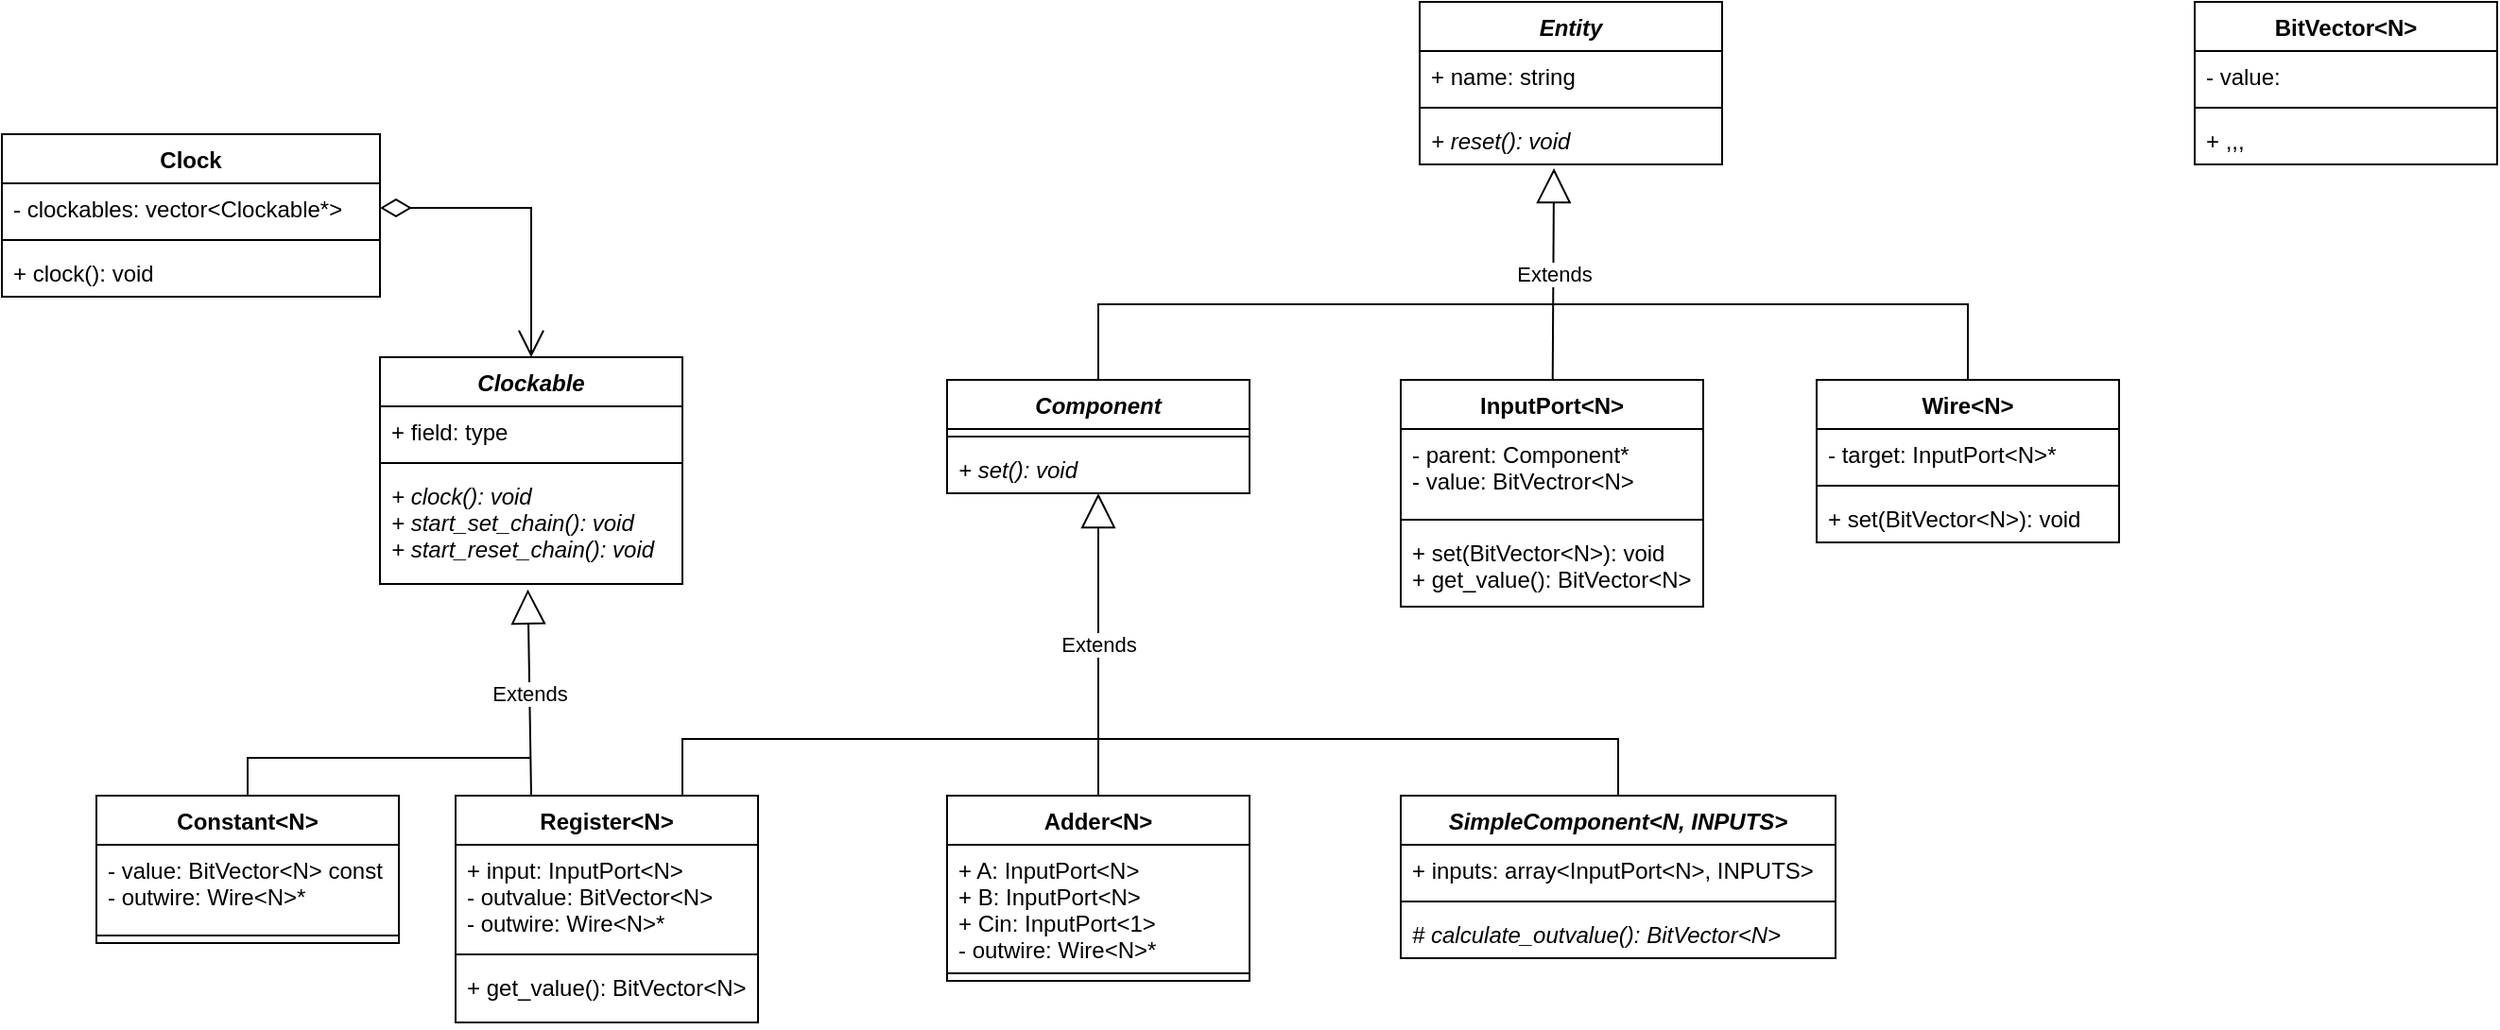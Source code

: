 <mxfile version="20.7.4" type="device"><diagram id="C5RBs43oDa-KdzZeNtuy" name="Page-1"><mxGraphModel dx="2245" dy="2010" grid="1" gridSize="10" guides="1" tooltips="1" connect="1" arrows="1" fold="1" page="1" pageScale="1" pageWidth="827" pageHeight="1169" math="0" shadow="0"><root><mxCell id="WIyWlLk6GJQsqaUBKTNV-0"/><mxCell id="WIyWlLk6GJQsqaUBKTNV-1" parent="WIyWlLk6GJQsqaUBKTNV-0"/><mxCell id="X4xFs5R_CXYeF9bU_yx4-1" value="Component" style="swimlane;fontStyle=3;align=center;verticalAlign=top;childLayout=stackLayout;horizontal=1;startSize=26;horizontalStack=0;resizeParent=1;resizeParentMax=0;resizeLast=0;collapsible=1;marginBottom=0;" parent="WIyWlLk6GJQsqaUBKTNV-1" vertex="1"><mxGeometry x="-20" y="-40" width="160" height="60" as="geometry"/></mxCell><mxCell id="X4xFs5R_CXYeF9bU_yx4-3" value="" style="line;strokeWidth=1;fillColor=none;align=left;verticalAlign=middle;spacingTop=-1;spacingLeft=3;spacingRight=3;rotatable=0;labelPosition=right;points=[];portConstraint=eastwest;strokeColor=inherit;" parent="X4xFs5R_CXYeF9bU_yx4-1" vertex="1"><mxGeometry y="26" width="160" height="8" as="geometry"/></mxCell><mxCell id="X4xFs5R_CXYeF9bU_yx4-4" value="+ set(): void" style="text;strokeColor=none;fillColor=none;align=left;verticalAlign=top;spacingLeft=4;spacingRight=4;overflow=hidden;rotatable=0;points=[[0,0.5],[1,0.5]];portConstraint=eastwest;fontStyle=2" parent="X4xFs5R_CXYeF9bU_yx4-1" vertex="1"><mxGeometry y="34" width="160" height="26" as="geometry"/></mxCell><mxCell id="X4xFs5R_CXYeF9bU_yx4-13" value="Wire&lt;N&gt;" style="swimlane;fontStyle=1;align=center;verticalAlign=top;childLayout=stackLayout;horizontal=1;startSize=26;horizontalStack=0;resizeParent=1;resizeParentMax=0;resizeLast=0;collapsible=1;marginBottom=0;" parent="WIyWlLk6GJQsqaUBKTNV-1" vertex="1"><mxGeometry x="440" y="-40" width="160" height="86" as="geometry"/></mxCell><mxCell id="X4xFs5R_CXYeF9bU_yx4-14" value="- target: InputPort&lt;N&gt;*" style="text;strokeColor=none;fillColor=none;align=left;verticalAlign=top;spacingLeft=4;spacingRight=4;overflow=hidden;rotatable=0;points=[[0,0.5],[1,0.5]];portConstraint=eastwest;" parent="X4xFs5R_CXYeF9bU_yx4-13" vertex="1"><mxGeometry y="26" width="160" height="26" as="geometry"/></mxCell><mxCell id="X4xFs5R_CXYeF9bU_yx4-15" value="" style="line;strokeWidth=1;fillColor=none;align=left;verticalAlign=middle;spacingTop=-1;spacingLeft=3;spacingRight=3;rotatable=0;labelPosition=right;points=[];portConstraint=eastwest;strokeColor=inherit;" parent="X4xFs5R_CXYeF9bU_yx4-13" vertex="1"><mxGeometry y="52" width="160" height="8" as="geometry"/></mxCell><mxCell id="X4xFs5R_CXYeF9bU_yx4-16" value="+ set(BitVector&lt;N&gt;): void" style="text;strokeColor=none;fillColor=none;align=left;verticalAlign=top;spacingLeft=4;spacingRight=4;overflow=hidden;rotatable=0;points=[[0,0.5],[1,0.5]];portConstraint=eastwest;" parent="X4xFs5R_CXYeF9bU_yx4-13" vertex="1"><mxGeometry y="60" width="160" height="26" as="geometry"/></mxCell><mxCell id="X4xFs5R_CXYeF9bU_yx4-17" value="Entity" style="swimlane;fontStyle=3;align=center;verticalAlign=top;childLayout=stackLayout;horizontal=1;startSize=26;horizontalStack=0;resizeParent=1;resizeParentMax=0;resizeLast=0;collapsible=1;marginBottom=0;" parent="WIyWlLk6GJQsqaUBKTNV-1" vertex="1"><mxGeometry x="230" y="-240" width="160" height="86" as="geometry"/></mxCell><mxCell id="X4xFs5R_CXYeF9bU_yx4-18" value="+ name: string" style="text;strokeColor=none;fillColor=none;align=left;verticalAlign=top;spacingLeft=4;spacingRight=4;overflow=hidden;rotatable=0;points=[[0,0.5],[1,0.5]];portConstraint=eastwest;" parent="X4xFs5R_CXYeF9bU_yx4-17" vertex="1"><mxGeometry y="26" width="160" height="26" as="geometry"/></mxCell><mxCell id="X4xFs5R_CXYeF9bU_yx4-19" value="" style="line;strokeWidth=1;fillColor=none;align=left;verticalAlign=middle;spacingTop=-1;spacingLeft=3;spacingRight=3;rotatable=0;labelPosition=right;points=[];portConstraint=eastwest;strokeColor=inherit;" parent="X4xFs5R_CXYeF9bU_yx4-17" vertex="1"><mxGeometry y="52" width="160" height="8" as="geometry"/></mxCell><mxCell id="X4xFs5R_CXYeF9bU_yx4-20" value="+ reset(): void" style="text;strokeColor=none;fillColor=none;align=left;verticalAlign=top;spacingLeft=4;spacingRight=4;overflow=hidden;rotatable=0;points=[[0,0.5],[1,0.5]];portConstraint=eastwest;fontStyle=2" parent="X4xFs5R_CXYeF9bU_yx4-17" vertex="1"><mxGeometry y="60" width="160" height="26" as="geometry"/></mxCell><mxCell id="X4xFs5R_CXYeF9bU_yx4-21" value="Extends" style="endArrow=block;endSize=16;endFill=0;html=1;rounded=0;entryX=0.444;entryY=1.077;entryDx=0;entryDy=0;entryPerimeter=0;" parent="WIyWlLk6GJQsqaUBKTNV-1" source="X4xFs5R_CXYeF9bU_yx4-35" target="X4xFs5R_CXYeF9bU_yx4-20" edge="1"><mxGeometry width="160" relative="1" as="geometry"><mxPoint x="300" y="-80" as="sourcePoint"/><mxPoint x="250" y="50" as="targetPoint"/><Array as="points"/></mxGeometry></mxCell><mxCell id="X4xFs5R_CXYeF9bU_yx4-23" value="Register&lt;N&gt;" style="swimlane;fontStyle=1;align=center;verticalAlign=top;childLayout=stackLayout;horizontal=1;startSize=26;horizontalStack=0;resizeParent=1;resizeParentMax=0;resizeLast=0;collapsible=1;marginBottom=0;" parent="WIyWlLk6GJQsqaUBKTNV-1" vertex="1"><mxGeometry x="-280" y="180" width="160" height="120" as="geometry"/></mxCell><mxCell id="X4xFs5R_CXYeF9bU_yx4-24" value="+ input: InputPort&lt;N&gt;&#10;- outvalue: BitVector&lt;N&gt;&#10;- outwire: Wire&lt;N&gt;*&#10;" style="text;strokeColor=none;fillColor=none;align=left;verticalAlign=top;spacingLeft=4;spacingRight=4;overflow=hidden;rotatable=0;points=[[0,0.5],[1,0.5]];portConstraint=eastwest;" parent="X4xFs5R_CXYeF9bU_yx4-23" vertex="1"><mxGeometry y="26" width="160" height="54" as="geometry"/></mxCell><mxCell id="X4xFs5R_CXYeF9bU_yx4-25" value="" style="line;strokeWidth=1;fillColor=none;align=left;verticalAlign=middle;spacingTop=-1;spacingLeft=3;spacingRight=3;rotatable=0;labelPosition=right;points=[];portConstraint=eastwest;strokeColor=inherit;" parent="X4xFs5R_CXYeF9bU_yx4-23" vertex="1"><mxGeometry y="80" width="160" height="8" as="geometry"/></mxCell><mxCell id="X4xFs5R_CXYeF9bU_yx4-26" value="+ get_value(): BitVector&lt;N&gt;&#10;" style="text;strokeColor=none;fillColor=none;align=left;verticalAlign=top;spacingLeft=4;spacingRight=4;overflow=hidden;rotatable=0;points=[[0,0.5],[1,0.5]];portConstraint=eastwest;" parent="X4xFs5R_CXYeF9bU_yx4-23" vertex="1"><mxGeometry y="88" width="160" height="32" as="geometry"/></mxCell><mxCell id="X4xFs5R_CXYeF9bU_yx4-35" value="InputPort&lt;N&gt;" style="swimlane;fontStyle=1;align=center;verticalAlign=top;childLayout=stackLayout;horizontal=1;startSize=26;horizontalStack=0;resizeParent=1;resizeParentMax=0;resizeLast=0;collapsible=1;marginBottom=0;" parent="WIyWlLk6GJQsqaUBKTNV-1" vertex="1"><mxGeometry x="220" y="-40" width="160" height="120" as="geometry"/></mxCell><mxCell id="X4xFs5R_CXYeF9bU_yx4-36" value="- parent: Component*&#10;- value: BitVectror&lt;N&gt;" style="text;strokeColor=none;fillColor=none;align=left;verticalAlign=top;spacingLeft=4;spacingRight=4;overflow=hidden;rotatable=0;points=[[0,0.5],[1,0.5]];portConstraint=eastwest;" parent="X4xFs5R_CXYeF9bU_yx4-35" vertex="1"><mxGeometry y="26" width="160" height="44" as="geometry"/></mxCell><mxCell id="X4xFs5R_CXYeF9bU_yx4-37" value="" style="line;strokeWidth=1;fillColor=none;align=left;verticalAlign=middle;spacingTop=-1;spacingLeft=3;spacingRight=3;rotatable=0;labelPosition=right;points=[];portConstraint=eastwest;strokeColor=inherit;" parent="X4xFs5R_CXYeF9bU_yx4-35" vertex="1"><mxGeometry y="70" width="160" height="8" as="geometry"/></mxCell><mxCell id="X4xFs5R_CXYeF9bU_yx4-38" value="+ set(BitVector&lt;N&gt;): void&#10;+ get_value(): BitVector&lt;N&gt;&#10;" style="text;strokeColor=none;fillColor=none;align=left;verticalAlign=top;spacingLeft=4;spacingRight=4;overflow=hidden;rotatable=0;points=[[0,0.5],[1,0.5]];portConstraint=eastwest;" parent="X4xFs5R_CXYeF9bU_yx4-35" vertex="1"><mxGeometry y="78" width="160" height="42" as="geometry"/></mxCell><mxCell id="X4xFs5R_CXYeF9bU_yx4-42" value="" style="endArrow=none;html=1;rounded=0;exitX=0.5;exitY=0;exitDx=0;exitDy=0;" parent="WIyWlLk6GJQsqaUBKTNV-1" source="X4xFs5R_CXYeF9bU_yx4-1" edge="1"><mxGeometry width="50" height="50" relative="1" as="geometry"><mxPoint x="420" y="80" as="sourcePoint"/><mxPoint x="300" y="-80" as="targetPoint"/><Array as="points"><mxPoint x="60" y="-80"/></Array></mxGeometry></mxCell><mxCell id="X4xFs5R_CXYeF9bU_yx4-43" value="Adder&lt;N&gt;" style="swimlane;fontStyle=1;align=center;verticalAlign=top;childLayout=stackLayout;horizontal=1;startSize=26;horizontalStack=0;resizeParent=1;resizeParentMax=0;resizeLast=0;collapsible=1;marginBottom=0;" parent="WIyWlLk6GJQsqaUBKTNV-1" vertex="1"><mxGeometry x="-20" y="180" width="160" height="98" as="geometry"/></mxCell><mxCell id="X4xFs5R_CXYeF9bU_yx4-44" value="+ A: InputPort&lt;N&gt;&#10;+ B: InputPort&lt;N&gt;&#10;+ Cin: InputPort&lt;1&gt;&#10;- outwire: Wire&lt;N&gt;*&#10;&#10;" style="text;strokeColor=none;fillColor=none;align=left;verticalAlign=top;spacingLeft=4;spacingRight=4;overflow=hidden;rotatable=0;points=[[0,0.5],[1,0.5]];portConstraint=eastwest;" parent="X4xFs5R_CXYeF9bU_yx4-43" vertex="1"><mxGeometry y="26" width="160" height="64" as="geometry"/></mxCell><mxCell id="X4xFs5R_CXYeF9bU_yx4-45" value="" style="line;strokeWidth=1;fillColor=none;align=left;verticalAlign=middle;spacingTop=-1;spacingLeft=3;spacingRight=3;rotatable=0;labelPosition=right;points=[];portConstraint=eastwest;strokeColor=inherit;" parent="X4xFs5R_CXYeF9bU_yx4-43" vertex="1"><mxGeometry y="90" width="160" height="8" as="geometry"/></mxCell><mxCell id="X4xFs5R_CXYeF9bU_yx4-47" value="Extends" style="endArrow=block;endSize=16;endFill=0;html=1;rounded=0;exitX=0.5;exitY=0;exitDx=0;exitDy=0;entryX=0.5;entryY=1;entryDx=0;entryDy=0;" parent="WIyWlLk6GJQsqaUBKTNV-1" source="X4xFs5R_CXYeF9bU_yx4-43" target="X4xFs5R_CXYeF9bU_yx4-1" edge="1"><mxGeometry width="160" relative="1" as="geometry"><mxPoint x="50" y="100" as="sourcePoint"/><mxPoint x="50" y="60" as="targetPoint"/></mxGeometry></mxCell><mxCell id="X4xFs5R_CXYeF9bU_yx4-48" value="" style="endArrow=none;html=1;rounded=0;exitX=0.75;exitY=0;exitDx=0;exitDy=0;" parent="WIyWlLk6GJQsqaUBKTNV-1" source="X4xFs5R_CXYeF9bU_yx4-23" edge="1"><mxGeometry width="50" height="50" relative="1" as="geometry"><mxPoint x="-210" y="140" as="sourcePoint"/><mxPoint x="60" y="150" as="targetPoint"/><Array as="points"><mxPoint x="-160" y="150"/></Array></mxGeometry></mxCell><mxCell id="X4xFs5R_CXYeF9bU_yx4-49" value="" style="endArrow=none;html=1;rounded=0;exitX=0.5;exitY=0;exitDx=0;exitDy=0;" parent="WIyWlLk6GJQsqaUBKTNV-1" source="X4xFs5R_CXYeF9bU_yx4-13" edge="1"><mxGeometry width="50" height="50" relative="1" as="geometry"><mxPoint x="610" y="-80" as="sourcePoint"/><mxPoint x="300" y="-80" as="targetPoint"/><Array as="points"><mxPoint x="520" y="-80"/></Array></mxGeometry></mxCell><mxCell id="orvypWZyp_lgRgcHbK1E-0" value="Clockable" style="swimlane;fontStyle=3;align=center;verticalAlign=top;childLayout=stackLayout;horizontal=1;startSize=26;horizontalStack=0;resizeParent=1;resizeParentMax=0;resizeLast=0;collapsible=1;marginBottom=0;" parent="WIyWlLk6GJQsqaUBKTNV-1" vertex="1"><mxGeometry x="-320" y="-52" width="160" height="120" as="geometry"/></mxCell><mxCell id="orvypWZyp_lgRgcHbK1E-1" value="+ field: type" style="text;strokeColor=none;fillColor=none;align=left;verticalAlign=top;spacingLeft=4;spacingRight=4;overflow=hidden;rotatable=0;points=[[0,0.5],[1,0.5]];portConstraint=eastwest;" parent="orvypWZyp_lgRgcHbK1E-0" vertex="1"><mxGeometry y="26" width="160" height="26" as="geometry"/></mxCell><mxCell id="orvypWZyp_lgRgcHbK1E-2" value="" style="line;strokeWidth=1;fillColor=none;align=left;verticalAlign=middle;spacingTop=-1;spacingLeft=3;spacingRight=3;rotatable=0;labelPosition=right;points=[];portConstraint=eastwest;strokeColor=inherit;" parent="orvypWZyp_lgRgcHbK1E-0" vertex="1"><mxGeometry y="52" width="160" height="8" as="geometry"/></mxCell><mxCell id="orvypWZyp_lgRgcHbK1E-3" value="+ clock(): void&#10;+ start_set_chain(): void&#10;+ start_reset_chain(): void" style="text;strokeColor=none;fillColor=none;align=left;verticalAlign=top;spacingLeft=4;spacingRight=4;overflow=hidden;rotatable=0;points=[[0,0.5],[1,0.5]];portConstraint=eastwest;fontStyle=2" parent="orvypWZyp_lgRgcHbK1E-0" vertex="1"><mxGeometry y="60" width="160" height="60" as="geometry"/></mxCell><mxCell id="orvypWZyp_lgRgcHbK1E-4" value="Clock" style="swimlane;fontStyle=1;align=center;verticalAlign=top;childLayout=stackLayout;horizontal=1;startSize=26;horizontalStack=0;resizeParent=1;resizeParentMax=0;resizeLast=0;collapsible=1;marginBottom=0;" parent="WIyWlLk6GJQsqaUBKTNV-1" vertex="1"><mxGeometry x="-520" y="-170" width="200" height="86" as="geometry"/></mxCell><mxCell id="orvypWZyp_lgRgcHbK1E-5" value="- clockables: vector&lt;Clockable*&gt;" style="text;strokeColor=none;fillColor=none;align=left;verticalAlign=top;spacingLeft=4;spacingRight=4;overflow=hidden;rotatable=0;points=[[0,0.5],[1,0.5]];portConstraint=eastwest;" parent="orvypWZyp_lgRgcHbK1E-4" vertex="1"><mxGeometry y="26" width="200" height="26" as="geometry"/></mxCell><mxCell id="orvypWZyp_lgRgcHbK1E-6" value="" style="line;strokeWidth=1;fillColor=none;align=left;verticalAlign=middle;spacingTop=-1;spacingLeft=3;spacingRight=3;rotatable=0;labelPosition=right;points=[];portConstraint=eastwest;strokeColor=inherit;" parent="orvypWZyp_lgRgcHbK1E-4" vertex="1"><mxGeometry y="52" width="200" height="8" as="geometry"/></mxCell><mxCell id="orvypWZyp_lgRgcHbK1E-7" value="+ clock(): void" style="text;strokeColor=none;fillColor=none;align=left;verticalAlign=top;spacingLeft=4;spacingRight=4;overflow=hidden;rotatable=0;points=[[0,0.5],[1,0.5]];portConstraint=eastwest;" parent="orvypWZyp_lgRgcHbK1E-4" vertex="1"><mxGeometry y="60" width="200" height="26" as="geometry"/></mxCell><mxCell id="orvypWZyp_lgRgcHbK1E-8" value="" style="endArrow=open;html=1;endSize=12;startArrow=diamondThin;startSize=14;startFill=0;edgeStyle=orthogonalEdgeStyle;align=left;verticalAlign=bottom;rounded=0;entryX=0.5;entryY=0;entryDx=0;entryDy=0;exitX=1;exitY=0.5;exitDx=0;exitDy=0;" parent="WIyWlLk6GJQsqaUBKTNV-1" source="orvypWZyp_lgRgcHbK1E-5" target="orvypWZyp_lgRgcHbK1E-0" edge="1"><mxGeometry x="-1" y="3" relative="1" as="geometry"><mxPoint x="-420" y="-50" as="sourcePoint"/><mxPoint x="-310" y="-50" as="targetPoint"/></mxGeometry></mxCell><mxCell id="orvypWZyp_lgRgcHbK1E-9" value="Extends" style="endArrow=block;endSize=16;endFill=0;html=1;rounded=0;exitX=0.25;exitY=0;exitDx=0;exitDy=0;entryX=0.489;entryY=1.047;entryDx=0;entryDy=0;entryPerimeter=0;" parent="WIyWlLk6GJQsqaUBKTNV-1" source="X4xFs5R_CXYeF9bU_yx4-23" target="orvypWZyp_lgRgcHbK1E-3" edge="1"><mxGeometry width="160" relative="1" as="geometry"><mxPoint x="-300" y="80" as="sourcePoint"/><mxPoint x="-140" y="80" as="targetPoint"/></mxGeometry></mxCell><mxCell id="orvypWZyp_lgRgcHbK1E-10" value="BitVector&lt;N&gt;" style="swimlane;fontStyle=1;align=center;verticalAlign=top;childLayout=stackLayout;horizontal=1;startSize=26;horizontalStack=0;resizeParent=1;resizeParentMax=0;resizeLast=0;collapsible=1;marginBottom=0;" parent="WIyWlLk6GJQsqaUBKTNV-1" vertex="1"><mxGeometry x="640" y="-240" width="160" height="86" as="geometry"/></mxCell><mxCell id="orvypWZyp_lgRgcHbK1E-11" value="- value: " style="text;strokeColor=none;fillColor=none;align=left;verticalAlign=top;spacingLeft=4;spacingRight=4;overflow=hidden;rotatable=0;points=[[0,0.5],[1,0.5]];portConstraint=eastwest;" parent="orvypWZyp_lgRgcHbK1E-10" vertex="1"><mxGeometry y="26" width="160" height="26" as="geometry"/></mxCell><mxCell id="orvypWZyp_lgRgcHbK1E-12" value="" style="line;strokeWidth=1;fillColor=none;align=left;verticalAlign=middle;spacingTop=-1;spacingLeft=3;spacingRight=3;rotatable=0;labelPosition=right;points=[];portConstraint=eastwest;strokeColor=inherit;" parent="orvypWZyp_lgRgcHbK1E-10" vertex="1"><mxGeometry y="52" width="160" height="8" as="geometry"/></mxCell><mxCell id="orvypWZyp_lgRgcHbK1E-13" value="+ ,,," style="text;strokeColor=none;fillColor=none;align=left;verticalAlign=top;spacingLeft=4;spacingRight=4;overflow=hidden;rotatable=0;points=[[0,0.5],[1,0.5]];portConstraint=eastwest;" parent="orvypWZyp_lgRgcHbK1E-10" vertex="1"><mxGeometry y="60" width="160" height="26" as="geometry"/></mxCell><mxCell id="J4jyMiCX1PbLM4qlh9fW-0" value="SimpleComponent&lt;N, INPUTS&gt;" style="swimlane;fontStyle=3;align=center;verticalAlign=top;childLayout=stackLayout;horizontal=1;startSize=26;horizontalStack=0;resizeParent=1;resizeParentMax=0;resizeLast=0;collapsible=1;marginBottom=0;" parent="WIyWlLk6GJQsqaUBKTNV-1" vertex="1"><mxGeometry x="220" y="180" width="230" height="86" as="geometry"/></mxCell><mxCell id="J4jyMiCX1PbLM4qlh9fW-1" value="+ inputs: array&lt;InputPort&lt;N&gt;, INPUTS&gt;" style="text;strokeColor=none;fillColor=none;align=left;verticalAlign=top;spacingLeft=4;spacingRight=4;overflow=hidden;rotatable=0;points=[[0,0.5],[1,0.5]];portConstraint=eastwest;" parent="J4jyMiCX1PbLM4qlh9fW-0" vertex="1"><mxGeometry y="26" width="230" height="26" as="geometry"/></mxCell><mxCell id="J4jyMiCX1PbLM4qlh9fW-2" value="" style="line;strokeWidth=1;fillColor=none;align=left;verticalAlign=middle;spacingTop=-1;spacingLeft=3;spacingRight=3;rotatable=0;labelPosition=right;points=[];portConstraint=eastwest;strokeColor=inherit;" parent="J4jyMiCX1PbLM4qlh9fW-0" vertex="1"><mxGeometry y="52" width="230" height="8" as="geometry"/></mxCell><mxCell id="J4jyMiCX1PbLM4qlh9fW-3" value="# calculate_outvalue(): BitVector&lt;N&gt;" style="text;strokeColor=none;fillColor=none;align=left;verticalAlign=top;spacingLeft=4;spacingRight=4;overflow=hidden;rotatable=0;points=[[0,0.5],[1,0.5]];portConstraint=eastwest;fontStyle=2" parent="J4jyMiCX1PbLM4qlh9fW-0" vertex="1"><mxGeometry y="60" width="230" height="26" as="geometry"/></mxCell><mxCell id="J4jyMiCX1PbLM4qlh9fW-4" value="" style="endArrow=none;html=1;rounded=0;entryX=0.5;entryY=0;entryDx=0;entryDy=0;" parent="WIyWlLk6GJQsqaUBKTNV-1" target="J4jyMiCX1PbLM4qlh9fW-0" edge="1"><mxGeometry width="50" height="50" relative="1" as="geometry"><mxPoint x="60" y="150" as="sourcePoint"/><mxPoint x="230" y="140" as="targetPoint"/><Array as="points"><mxPoint x="335" y="150"/></Array></mxGeometry></mxCell><mxCell id="1R3jo4NVPQwQjcwXEHua-0" value="Constant&lt;N&gt;" style="swimlane;fontStyle=1;align=center;verticalAlign=top;childLayout=stackLayout;horizontal=1;startSize=26;horizontalStack=0;resizeParent=1;resizeParentMax=0;resizeLast=0;collapsible=1;marginBottom=0;" parent="WIyWlLk6GJQsqaUBKTNV-1" vertex="1"><mxGeometry x="-470" y="180" width="160" height="78" as="geometry"/></mxCell><mxCell id="1R3jo4NVPQwQjcwXEHua-1" value="- value: BitVector&lt;N&gt; const&#10;- outwire: Wire&lt;N&gt;*" style="text;strokeColor=none;fillColor=none;align=left;verticalAlign=top;spacingLeft=4;spacingRight=4;overflow=hidden;rotatable=0;points=[[0,0.5],[1,0.5]];portConstraint=eastwest;" parent="1R3jo4NVPQwQjcwXEHua-0" vertex="1"><mxGeometry y="26" width="160" height="44" as="geometry"/></mxCell><mxCell id="1R3jo4NVPQwQjcwXEHua-2" value="" style="line;strokeWidth=1;fillColor=none;align=left;verticalAlign=middle;spacingTop=-1;spacingLeft=3;spacingRight=3;rotatable=0;labelPosition=right;points=[];portConstraint=eastwest;strokeColor=inherit;" parent="1R3jo4NVPQwQjcwXEHua-0" vertex="1"><mxGeometry y="70" width="160" height="8" as="geometry"/></mxCell><mxCell id="1R3jo4NVPQwQjcwXEHua-4" value="" style="endArrow=none;html=1;rounded=0;exitX=0.5;exitY=0;exitDx=0;exitDy=0;" parent="WIyWlLk6GJQsqaUBKTNV-1" source="1R3jo4NVPQwQjcwXEHua-0" edge="1"><mxGeometry width="50" height="50" relative="1" as="geometry"><mxPoint x="-130" y="60" as="sourcePoint"/><mxPoint x="-240" y="160" as="targetPoint"/><Array as="points"><mxPoint x="-390" y="160"/></Array></mxGeometry></mxCell></root></mxGraphModel></diagram></mxfile>
